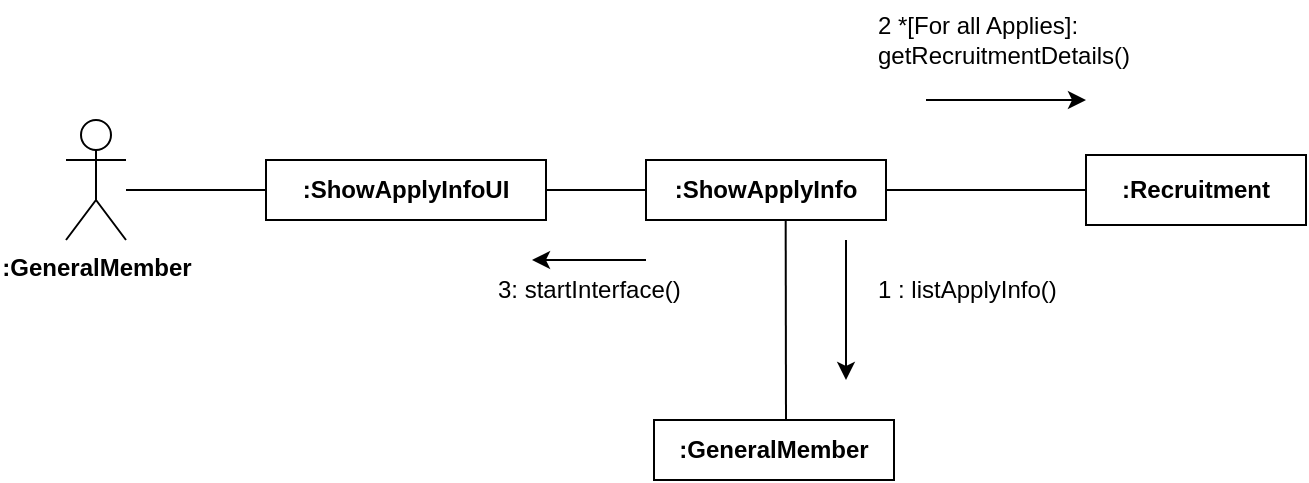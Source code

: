 <mxfile version="20.8.16" type="device"><diagram name="페이지-1" id="J-_nLg0jtEZGU5dkHksg"><mxGraphModel dx="712" dy="835" grid="1" gridSize="10" guides="1" tooltips="1" connect="1" arrows="1" fold="1" page="1" pageScale="1" pageWidth="827" pageHeight="1169" math="0" shadow="0"><root><mxCell id="0"/><mxCell id="1" parent="0"/><mxCell id="srItJK7TX6Z5GrOP___g-1" value=":GeneralMember" style="shape=umlActor;verticalLabelPosition=bottom;verticalAlign=top;html=1;outlineConnect=0;fontStyle=1" parent="1" vertex="1"><mxGeometry x="60" y="210" width="30" height="60" as="geometry"/></mxCell><mxCell id="srItJK7TX6Z5GrOP___g-3" value=":ShowApplyInfoUI" style="rounded=0;whiteSpace=wrap;html=1;fontStyle=1" parent="1" vertex="1"><mxGeometry x="160" y="230" width="140" height="30" as="geometry"/></mxCell><mxCell id="srItJK7TX6Z5GrOP___g-4" value=":ShowApplyInfo" style="rounded=0;whiteSpace=wrap;html=1;fontStyle=1" parent="1" vertex="1"><mxGeometry x="350" y="230" width="120" height="30" as="geometry"/></mxCell><mxCell id="srItJK7TX6Z5GrOP___g-5" value="" style="endArrow=none;html=1;rounded=0;entryX=0;entryY=0.5;entryDx=0;entryDy=0;" parent="1" target="srItJK7TX6Z5GrOP___g-3" edge="1"><mxGeometry width="50" height="50" relative="1" as="geometry"><mxPoint x="90" y="245" as="sourcePoint"/><mxPoint x="140" y="200" as="targetPoint"/></mxGeometry></mxCell><mxCell id="srItJK7TX6Z5GrOP___g-6" value="" style="endArrow=none;html=1;rounded=0;entryX=0;entryY=0.5;entryDx=0;entryDy=0;exitX=1;exitY=0.5;exitDx=0;exitDy=0;" parent="1" source="srItJK7TX6Z5GrOP___g-3" target="srItJK7TX6Z5GrOP___g-4" edge="1"><mxGeometry width="50" height="50" relative="1" as="geometry"><mxPoint x="300" y="250" as="sourcePoint"/><mxPoint x="350" y="200" as="targetPoint"/></mxGeometry></mxCell><mxCell id="srItJK7TX6Z5GrOP___g-11" value="" style="endArrow=classic;rounded=0;movable=1;resizable=1;rotatable=1;deletable=1;editable=1;locked=0;connectable=1;html=1;verticalAlign=top;" parent="1" edge="1"><mxGeometry width="50" height="50" relative="1" as="geometry"><mxPoint x="350" y="280" as="sourcePoint"/><mxPoint x="293" y="280" as="targetPoint"/></mxGeometry></mxCell><mxCell id="srItJK7TX6Z5GrOP___g-12" value="3: startInterface()" style="text;strokeColor=none;fillColor=none;align=left;verticalAlign=middle;spacingLeft=4;spacingRight=4;overflow=hidden;points=[[0,0.5],[1,0.5]];portConstraint=eastwest;rotatable=0;whiteSpace=wrap;html=1;" parent="1" vertex="1"><mxGeometry x="270" y="280" width="110" height="30" as="geometry"/></mxCell><mxCell id="srItJK7TX6Z5GrOP___g-17" value=":GeneralMember" style="rounded=0;whiteSpace=wrap;html=1;fontStyle=1" parent="1" vertex="1"><mxGeometry x="354" y="360" width="120" height="30" as="geometry"/></mxCell><mxCell id="srItJK7TX6Z5GrOP___g-18" value="2 *[For all Applies]: getRecruitmentDetails()" style="text;strokeColor=none;fillColor=none;align=left;verticalAlign=middle;spacingLeft=4;spacingRight=4;overflow=hidden;points=[[0,0.5],[1,0.5]];portConstraint=eastwest;rotatable=0;whiteSpace=wrap;html=1;" parent="1" vertex="1"><mxGeometry x="460" y="150" width="170" height="40" as="geometry"/></mxCell><mxCell id="srItJK7TX6Z5GrOP___g-19" value="" style="endArrow=none;html=1;rounded=0;exitX=0.582;exitY=1.007;exitDx=0;exitDy=0;exitPerimeter=0;" parent="1" source="srItJK7TX6Z5GrOP___g-4" edge="1"><mxGeometry width="50" height="50" relative="1" as="geometry"><mxPoint x="390" y="280" as="sourcePoint"/><mxPoint x="420" y="360" as="targetPoint"/></mxGeometry></mxCell><mxCell id="srItJK7TX6Z5GrOP___g-21" value="" style="endArrow=classic;html=1;rounded=0;" parent="1" edge="1"><mxGeometry width="50" height="50" relative="1" as="geometry"><mxPoint x="490" y="200" as="sourcePoint"/><mxPoint x="570" y="200" as="targetPoint"/></mxGeometry></mxCell><mxCell id="ezNhY0kxnnjR5aBGBITc-2" value="" style="endArrow=classic;html=1;rounded=0;" parent="1" edge="1"><mxGeometry width="50" height="50" relative="1" as="geometry"><mxPoint x="450" y="270" as="sourcePoint"/><mxPoint x="450" y="340" as="targetPoint"/></mxGeometry></mxCell><mxCell id="ezNhY0kxnnjR5aBGBITc-3" value="1 : listApplyInfo()" style="text;strokeColor=none;fillColor=none;align=left;verticalAlign=middle;spacingLeft=4;spacingRight=4;overflow=hidden;points=[[0,0.5],[1,0.5]];portConstraint=eastwest;rotatable=0;whiteSpace=wrap;html=1;" parent="1" vertex="1"><mxGeometry x="460" y="280" width="100" height="30" as="geometry"/></mxCell><mxCell id="ezNhY0kxnnjR5aBGBITc-4" value=":Recruitment" style="rounded=0;whiteSpace=wrap;html=1;fontStyle=1" parent="1" vertex="1"><mxGeometry x="570" y="227.5" width="110" height="35" as="geometry"/></mxCell><mxCell id="ezNhY0kxnnjR5aBGBITc-5" value="" style="endArrow=none;html=1;rounded=0;entryX=0;entryY=0.5;entryDx=0;entryDy=0;exitX=1;exitY=0.5;exitDx=0;exitDy=0;" parent="1" source="srItJK7TX6Z5GrOP___g-4" target="ezNhY0kxnnjR5aBGBITc-4" edge="1"><mxGeometry width="50" height="50" relative="1" as="geometry"><mxPoint x="400" y="300" as="sourcePoint"/><mxPoint x="440" y="250" as="targetPoint"/></mxGeometry></mxCell></root></mxGraphModel></diagram></mxfile>